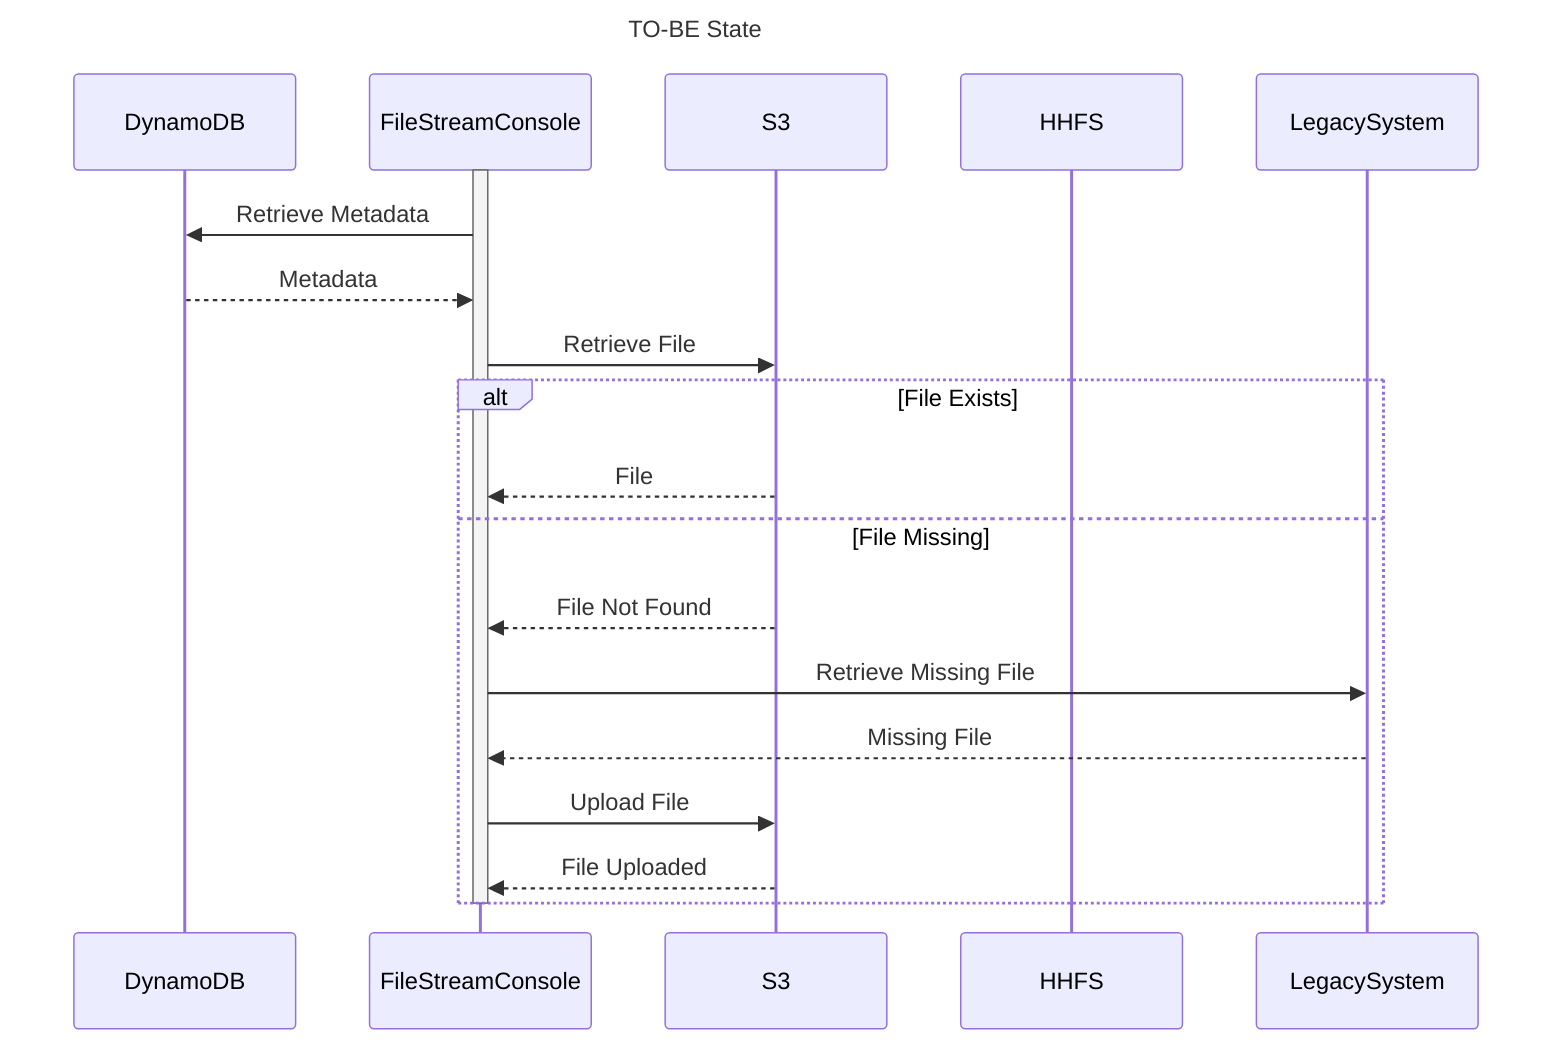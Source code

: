 sequenceDiagram
    participant DynamoDB
    participant FileStreamConsole
    participant S3
    participant HHFS
    participant LegacySystem

    title TO-BE State

    activate FileStreamConsole
    FileStreamConsole->>DynamoDB: Retrieve Metadata
    DynamoDB-->>FileStreamConsole: Metadata
    FileStreamConsole->>S3: Retrieve File
    alt File Exists
        S3-->>FileStreamConsole: File
    else File Missing
        S3-->>FileStreamConsole: File Not Found
        FileStreamConsole->>LegacySystem: Retrieve Missing File
        LegacySystem-->>FileStreamConsole: Missing File
        FileStreamConsole->>S3: Upload File
        S3-->>FileStreamConsole: File Uploaded
    end
    deactivate FileStreamConsole